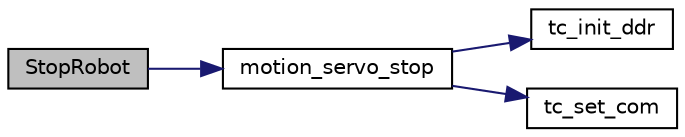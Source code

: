 digraph "StopRobot"
{
  edge [fontname="Helvetica",fontsize="10",labelfontname="Helvetica",labelfontsize="10"];
  node [fontname="Helvetica",fontsize="10",shape=record];
  rankdir="LR";
  Node1 [label="StopRobot",height=0.2,width=0.4,color="black", fillcolor="grey75", style="filled", fontcolor="black"];
  Node1 -> Node2 [color="midnightblue",fontsize="10",style="solid",fontname="Helvetica"];
  Node2 [label="motion_servo_stop",height=0.2,width=0.4,color="black", fillcolor="white", style="filled",URL="$motion_8c.html#a299aca644308117ebfdb3d784943c035"];
  Node2 -> Node3 [color="midnightblue",fontsize="10",style="solid",fontname="Helvetica"];
  Node3 [label="tc_init_ddr",height=0.2,width=0.4,color="black", fillcolor="white", style="filled",URL="$motion_8c.html#a7f15fab5cfcd9e36ebba263ec9ae367f"];
  Node2 -> Node4 [color="midnightblue",fontsize="10",style="solid",fontname="Helvetica"];
  Node4 [label="tc_set_com",height=0.2,width=0.4,color="black", fillcolor="white", style="filled",URL="$motion_8c.html#a9f32f315fc317b73745364bb8cb52eeb"];
}
